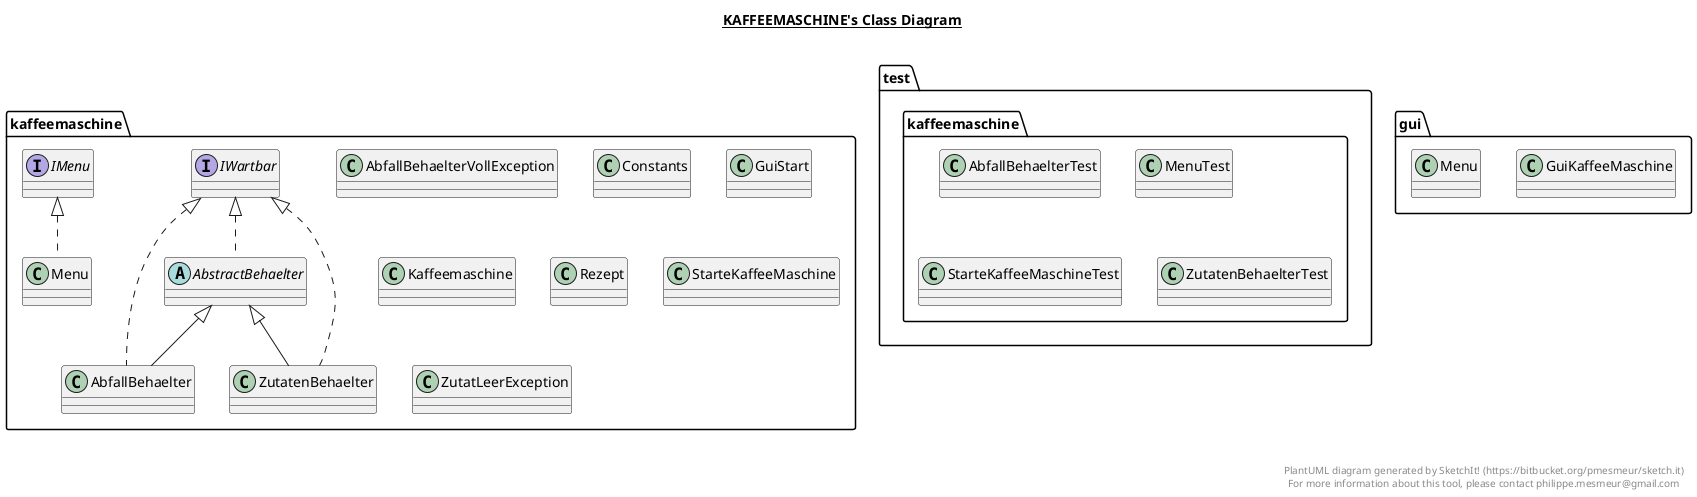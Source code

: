 @startuml

title __KAFFEEMASCHINE's Class Diagram__\n

  namespace gui {
    class gui.GuiKaffeeMaschine {
    }
  }
  

  namespace gui {
    class gui.Menu {
    }
  }
  

  namespace kaffeemaschine {
    class kaffeemaschine.AbfallBehaelter {
    }
  }
  

  namespace kaffeemaschine {
    class kaffeemaschine.AbfallBehaelterVollException {
    }
  }
  

  namespace kaffeemaschine {
    abstract class kaffeemaschine.AbstractBehaelter {
    }
  }
  

  namespace kaffeemaschine {
    class kaffeemaschine.Constants {
    }
  }
  

  namespace kaffeemaschine {
    class kaffeemaschine.GuiStart {
    }
  }
  

  namespace kaffeemaschine {
    interface kaffeemaschine.IMenu {
    }
  }
  

  namespace kaffeemaschine {
    interface kaffeemaschine.IWartbar {
    }
  }
  

  namespace kaffeemaschine {
    class kaffeemaschine.Kaffeemaschine {
    }
  }
  

  namespace kaffeemaschine {
    class kaffeemaschine.Menu {
    }
  }
  

  namespace kaffeemaschine {
    class kaffeemaschine.Rezept {
    }
  }
  

  namespace kaffeemaschine {
    class kaffeemaschine.StarteKaffeeMaschine {
    }
  }
  

  namespace kaffeemaschine {
    class kaffeemaschine.ZutatLeerException {
    }
  }
  

  namespace kaffeemaschine {
    class kaffeemaschine.ZutatenBehaelter {
    }
  }
  

  namespace test.kaffeemaschine {
    class test.kaffeemaschine.AbfallBehaelterTest {
    }
  }
  

  namespace test.kaffeemaschine {
    class test.kaffeemaschine.MenuTest {
    }
  }
  

  namespace test.kaffeemaschine {
    class test.kaffeemaschine.StarteKaffeeMaschineTest {
    }
  }
  

  namespace test.kaffeemaschine {
    class test.kaffeemaschine.ZutatenBehaelterTest {
    }
  }
  

  kaffeemaschine.AbfallBehaelter .up.|> kaffeemaschine.IWartbar
  kaffeemaschine.AbfallBehaelter -up-|> kaffeemaschine.AbstractBehaelter
  kaffeemaschine.AbstractBehaelter .up.|> kaffeemaschine.IWartbar
  kaffeemaschine.Menu .up.|> kaffeemaschine.IMenu
  kaffeemaschine.ZutatenBehaelter .up.|> kaffeemaschine.IWartbar
  kaffeemaschine.ZutatenBehaelter -up-|> kaffeemaschine.AbstractBehaelter


right footer


PlantUML diagram generated by SketchIt! (https://bitbucket.org/pmesmeur/sketch.it)
For more information about this tool, please contact philippe.mesmeur@gmail.com
endfooter

@enduml
